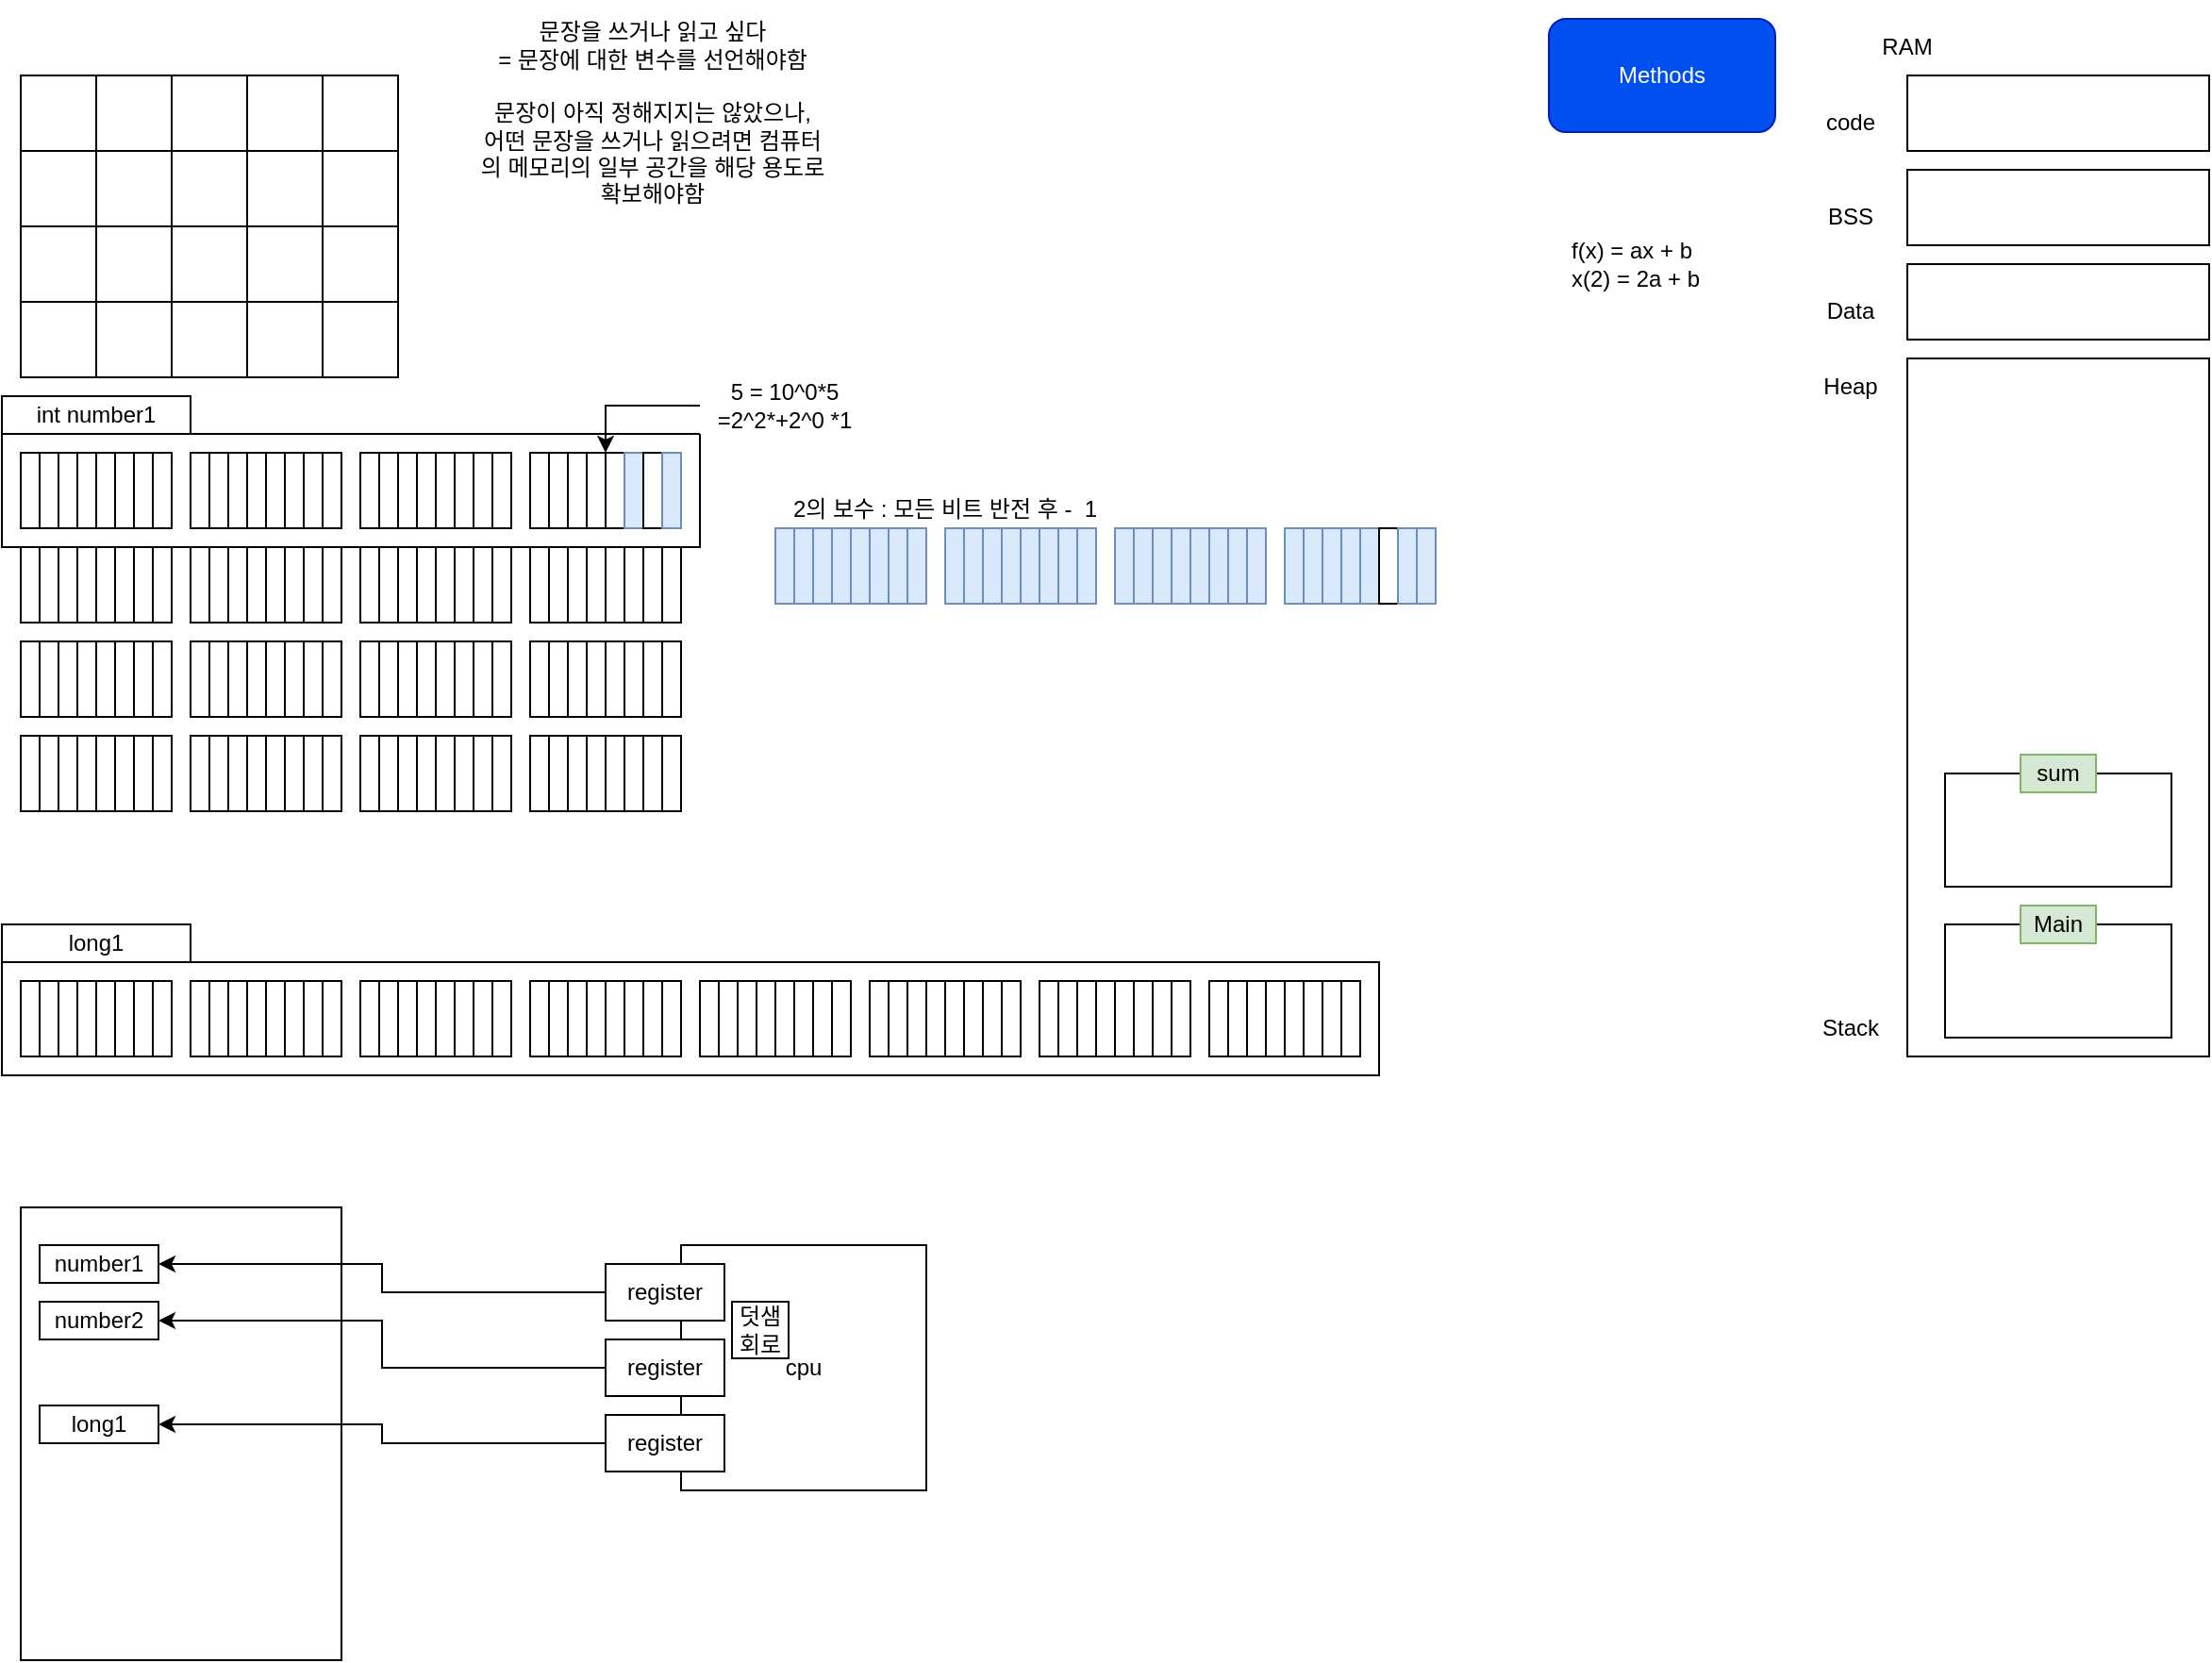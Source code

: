 <mxfile version="21.3.8" type="device">
  <diagram name="페이지-1" id="-MF90os4OYRvRn4rfq6e">
    <mxGraphModel dx="1199" dy="692" grid="1" gridSize="10" guides="1" tooltips="1" connect="1" arrows="1" fold="1" page="1" pageScale="1" pageWidth="827" pageHeight="1169" math="0" shadow="0">
      <root>
        <mxCell id="0" />
        <mxCell id="1" parent="0" />
        <mxCell id="99yKhhml4Z9IP-0FQXXE-305" value="" style="rounded=0;whiteSpace=wrap;html=1;" parent="1" vertex="1">
          <mxGeometry x="30" y="510" width="730" height="60" as="geometry" />
        </mxCell>
        <mxCell id="99yKhhml4Z9IP-0FQXXE-153" value="" style="rounded=0;whiteSpace=wrap;html=1;" parent="1" vertex="1">
          <mxGeometry x="30" y="230" width="370" height="60" as="geometry" />
        </mxCell>
        <mxCell id="99yKhhml4Z9IP-0FQXXE-1" value="" style="rounded=0;whiteSpace=wrap;html=1;" parent="1" vertex="1">
          <mxGeometry x="40" y="40" width="40" height="40" as="geometry" />
        </mxCell>
        <mxCell id="99yKhhml4Z9IP-0FQXXE-2" value="" style="rounded=0;whiteSpace=wrap;html=1;" parent="1" vertex="1">
          <mxGeometry x="80" y="40" width="40" height="40" as="geometry" />
        </mxCell>
        <mxCell id="99yKhhml4Z9IP-0FQXXE-3" value="" style="rounded=0;whiteSpace=wrap;html=1;" parent="1" vertex="1">
          <mxGeometry x="120" y="40" width="40" height="40" as="geometry" />
        </mxCell>
        <mxCell id="99yKhhml4Z9IP-0FQXXE-4" value="" style="rounded=0;whiteSpace=wrap;html=1;" parent="1" vertex="1">
          <mxGeometry x="160" y="40" width="40" height="40" as="geometry" />
        </mxCell>
        <mxCell id="99yKhhml4Z9IP-0FQXXE-5" value="" style="rounded=0;whiteSpace=wrap;html=1;" parent="1" vertex="1">
          <mxGeometry x="200" y="40" width="40" height="40" as="geometry" />
        </mxCell>
        <mxCell id="99yKhhml4Z9IP-0FQXXE-6" value="" style="rounded=0;whiteSpace=wrap;html=1;" parent="1" vertex="1">
          <mxGeometry x="40" y="80" width="40" height="40" as="geometry" />
        </mxCell>
        <mxCell id="99yKhhml4Z9IP-0FQXXE-7" value="" style="rounded=0;whiteSpace=wrap;html=1;" parent="1" vertex="1">
          <mxGeometry x="80" y="80" width="40" height="40" as="geometry" />
        </mxCell>
        <mxCell id="99yKhhml4Z9IP-0FQXXE-8" value="" style="rounded=0;whiteSpace=wrap;html=1;" parent="1" vertex="1">
          <mxGeometry x="120" y="80" width="40" height="40" as="geometry" />
        </mxCell>
        <mxCell id="99yKhhml4Z9IP-0FQXXE-9" value="" style="rounded=0;whiteSpace=wrap;html=1;" parent="1" vertex="1">
          <mxGeometry x="160" y="80" width="40" height="40" as="geometry" />
        </mxCell>
        <mxCell id="99yKhhml4Z9IP-0FQXXE-10" value="" style="rounded=0;whiteSpace=wrap;html=1;" parent="1" vertex="1">
          <mxGeometry x="200" y="80" width="40" height="40" as="geometry" />
        </mxCell>
        <mxCell id="99yKhhml4Z9IP-0FQXXE-11" value="" style="rounded=0;whiteSpace=wrap;html=1;" parent="1" vertex="1">
          <mxGeometry x="40" y="120" width="40" height="40" as="geometry" />
        </mxCell>
        <mxCell id="99yKhhml4Z9IP-0FQXXE-12" value="" style="rounded=0;whiteSpace=wrap;html=1;" parent="1" vertex="1">
          <mxGeometry x="80" y="120" width="40" height="40" as="geometry" />
        </mxCell>
        <mxCell id="99yKhhml4Z9IP-0FQXXE-13" value="" style="rounded=0;whiteSpace=wrap;html=1;" parent="1" vertex="1">
          <mxGeometry x="120" y="120" width="40" height="40" as="geometry" />
        </mxCell>
        <mxCell id="99yKhhml4Z9IP-0FQXXE-14" value="" style="rounded=0;whiteSpace=wrap;html=1;" parent="1" vertex="1">
          <mxGeometry x="160" y="120" width="40" height="40" as="geometry" />
        </mxCell>
        <mxCell id="99yKhhml4Z9IP-0FQXXE-15" value="" style="rounded=0;whiteSpace=wrap;html=1;" parent="1" vertex="1">
          <mxGeometry x="200" y="120" width="40" height="40" as="geometry" />
        </mxCell>
        <mxCell id="99yKhhml4Z9IP-0FQXXE-16" value="" style="rounded=0;whiteSpace=wrap;html=1;" parent="1" vertex="1">
          <mxGeometry x="40" y="160" width="40" height="40" as="geometry" />
        </mxCell>
        <mxCell id="99yKhhml4Z9IP-0FQXXE-17" value="" style="rounded=0;whiteSpace=wrap;html=1;" parent="1" vertex="1">
          <mxGeometry x="80" y="160" width="40" height="40" as="geometry" />
        </mxCell>
        <mxCell id="99yKhhml4Z9IP-0FQXXE-18" value="" style="rounded=0;whiteSpace=wrap;html=1;" parent="1" vertex="1">
          <mxGeometry x="120" y="160" width="40" height="40" as="geometry" />
        </mxCell>
        <mxCell id="99yKhhml4Z9IP-0FQXXE-19" value="" style="rounded=0;whiteSpace=wrap;html=1;" parent="1" vertex="1">
          <mxGeometry x="160" y="160" width="40" height="40" as="geometry" />
        </mxCell>
        <mxCell id="99yKhhml4Z9IP-0FQXXE-20" value="" style="rounded=0;whiteSpace=wrap;html=1;" parent="1" vertex="1">
          <mxGeometry x="200" y="160" width="40" height="40" as="geometry" />
        </mxCell>
        <mxCell id="99yKhhml4Z9IP-0FQXXE-21" value="문장을 쓰거나 읽고 싶다 &lt;br&gt;= 문장에 대한 변수를 선언해야함&lt;br&gt;&lt;br&gt;문장이 아직 정해지지는 않았으나,&lt;br&gt;어떤 문장을 쓰거나 읽으려면 컴퓨터의 메모리의 일부 공간을 해당 용도로 확보해야함" style="rounded=0;whiteSpace=wrap;html=1;strokeColor=none;" parent="1" vertex="1">
          <mxGeometry x="280" width="190" height="120" as="geometry" />
        </mxCell>
        <mxCell id="99yKhhml4Z9IP-0FQXXE-24" value="" style="rounded=0;whiteSpace=wrap;html=1;" parent="1" vertex="1">
          <mxGeometry x="40" y="240" width="10" height="40" as="geometry" />
        </mxCell>
        <mxCell id="99yKhhml4Z9IP-0FQXXE-26" value="" style="rounded=0;whiteSpace=wrap;html=1;" parent="1" vertex="1">
          <mxGeometry x="50" y="240" width="10" height="40" as="geometry" />
        </mxCell>
        <mxCell id="99yKhhml4Z9IP-0FQXXE-27" value="" style="rounded=0;whiteSpace=wrap;html=1;" parent="1" vertex="1">
          <mxGeometry x="60" y="240" width="10" height="40" as="geometry" />
        </mxCell>
        <mxCell id="99yKhhml4Z9IP-0FQXXE-28" value="" style="rounded=0;whiteSpace=wrap;html=1;" parent="1" vertex="1">
          <mxGeometry x="70" y="240" width="10" height="40" as="geometry" />
        </mxCell>
        <mxCell id="99yKhhml4Z9IP-0FQXXE-29" value="" style="rounded=0;whiteSpace=wrap;html=1;" parent="1" vertex="1">
          <mxGeometry x="80" y="240" width="10" height="40" as="geometry" />
        </mxCell>
        <mxCell id="99yKhhml4Z9IP-0FQXXE-30" value="" style="rounded=0;whiteSpace=wrap;html=1;" parent="1" vertex="1">
          <mxGeometry x="90" y="240" width="10" height="40" as="geometry" />
        </mxCell>
        <mxCell id="99yKhhml4Z9IP-0FQXXE-31" value="" style="rounded=0;whiteSpace=wrap;html=1;" parent="1" vertex="1">
          <mxGeometry x="100" y="240" width="10" height="40" as="geometry" />
        </mxCell>
        <mxCell id="99yKhhml4Z9IP-0FQXXE-32" value="" style="rounded=0;whiteSpace=wrap;html=1;" parent="1" vertex="1">
          <mxGeometry x="110" y="240" width="10" height="40" as="geometry" />
        </mxCell>
        <mxCell id="99yKhhml4Z9IP-0FQXXE-33" value="" style="rounded=0;whiteSpace=wrap;html=1;" parent="1" vertex="1">
          <mxGeometry x="130" y="240" width="10" height="40" as="geometry" />
        </mxCell>
        <mxCell id="99yKhhml4Z9IP-0FQXXE-34" value="" style="rounded=0;whiteSpace=wrap;html=1;" parent="1" vertex="1">
          <mxGeometry x="140" y="240" width="10" height="40" as="geometry" />
        </mxCell>
        <mxCell id="99yKhhml4Z9IP-0FQXXE-35" value="" style="rounded=0;whiteSpace=wrap;html=1;" parent="1" vertex="1">
          <mxGeometry x="150" y="240" width="10" height="40" as="geometry" />
        </mxCell>
        <mxCell id="99yKhhml4Z9IP-0FQXXE-36" value="" style="rounded=0;whiteSpace=wrap;html=1;" parent="1" vertex="1">
          <mxGeometry x="160" y="240" width="10" height="40" as="geometry" />
        </mxCell>
        <mxCell id="99yKhhml4Z9IP-0FQXXE-37" value="" style="rounded=0;whiteSpace=wrap;html=1;" parent="1" vertex="1">
          <mxGeometry x="170" y="240" width="10" height="40" as="geometry" />
        </mxCell>
        <mxCell id="99yKhhml4Z9IP-0FQXXE-38" value="" style="rounded=0;whiteSpace=wrap;html=1;" parent="1" vertex="1">
          <mxGeometry x="180" y="240" width="10" height="40" as="geometry" />
        </mxCell>
        <mxCell id="99yKhhml4Z9IP-0FQXXE-39" value="" style="rounded=0;whiteSpace=wrap;html=1;" parent="1" vertex="1">
          <mxGeometry x="190" y="240" width="10" height="40" as="geometry" />
        </mxCell>
        <mxCell id="99yKhhml4Z9IP-0FQXXE-40" value="" style="rounded=0;whiteSpace=wrap;html=1;" parent="1" vertex="1">
          <mxGeometry x="200" y="240" width="10" height="40" as="geometry" />
        </mxCell>
        <mxCell id="99yKhhml4Z9IP-0FQXXE-41" value="" style="rounded=0;whiteSpace=wrap;html=1;" parent="1" vertex="1">
          <mxGeometry x="220" y="240" width="10" height="40" as="geometry" />
        </mxCell>
        <mxCell id="99yKhhml4Z9IP-0FQXXE-42" value="" style="rounded=0;whiteSpace=wrap;html=1;" parent="1" vertex="1">
          <mxGeometry x="230" y="240" width="10" height="40" as="geometry" />
        </mxCell>
        <mxCell id="99yKhhml4Z9IP-0FQXXE-43" value="" style="rounded=0;whiteSpace=wrap;html=1;" parent="1" vertex="1">
          <mxGeometry x="240" y="240" width="10" height="40" as="geometry" />
        </mxCell>
        <mxCell id="99yKhhml4Z9IP-0FQXXE-44" value="" style="rounded=0;whiteSpace=wrap;html=1;" parent="1" vertex="1">
          <mxGeometry x="250" y="240" width="10" height="40" as="geometry" />
        </mxCell>
        <mxCell id="99yKhhml4Z9IP-0FQXXE-45" value="" style="rounded=0;whiteSpace=wrap;html=1;" parent="1" vertex="1">
          <mxGeometry x="260" y="240" width="10" height="40" as="geometry" />
        </mxCell>
        <mxCell id="99yKhhml4Z9IP-0FQXXE-46" value="" style="rounded=0;whiteSpace=wrap;html=1;" parent="1" vertex="1">
          <mxGeometry x="270" y="240" width="10" height="40" as="geometry" />
        </mxCell>
        <mxCell id="99yKhhml4Z9IP-0FQXXE-47" value="" style="rounded=0;whiteSpace=wrap;html=1;" parent="1" vertex="1">
          <mxGeometry x="280" y="240" width="10" height="40" as="geometry" />
        </mxCell>
        <mxCell id="99yKhhml4Z9IP-0FQXXE-48" value="" style="rounded=0;whiteSpace=wrap;html=1;" parent="1" vertex="1">
          <mxGeometry x="290" y="240" width="10" height="40" as="geometry" />
        </mxCell>
        <mxCell id="99yKhhml4Z9IP-0FQXXE-49" value="" style="rounded=0;whiteSpace=wrap;html=1;" parent="1" vertex="1">
          <mxGeometry x="310" y="240" width="10" height="40" as="geometry" />
        </mxCell>
        <mxCell id="99yKhhml4Z9IP-0FQXXE-50" value="" style="rounded=0;whiteSpace=wrap;html=1;" parent="1" vertex="1">
          <mxGeometry x="320" y="240" width="10" height="40" as="geometry" />
        </mxCell>
        <mxCell id="99yKhhml4Z9IP-0FQXXE-51" value="" style="rounded=0;whiteSpace=wrap;html=1;" parent="1" vertex="1">
          <mxGeometry x="330" y="240" width="10" height="40" as="geometry" />
        </mxCell>
        <mxCell id="99yKhhml4Z9IP-0FQXXE-52" value="" style="rounded=0;whiteSpace=wrap;html=1;" parent="1" vertex="1">
          <mxGeometry x="340" y="240" width="10" height="40" as="geometry" />
        </mxCell>
        <mxCell id="99yKhhml4Z9IP-0FQXXE-53" value="" style="rounded=0;whiteSpace=wrap;html=1;" parent="1" vertex="1">
          <mxGeometry x="350" y="240" width="10" height="40" as="geometry" />
        </mxCell>
        <mxCell id="99yKhhml4Z9IP-0FQXXE-54" value="" style="rounded=0;whiteSpace=wrap;html=1;fillColor=#dae8fc;strokeColor=#6c8ebf;" parent="1" vertex="1">
          <mxGeometry x="360" y="240" width="10" height="40" as="geometry" />
        </mxCell>
        <mxCell id="99yKhhml4Z9IP-0FQXXE-55" value="" style="rounded=0;whiteSpace=wrap;html=1;" parent="1" vertex="1">
          <mxGeometry x="370" y="240" width="10" height="40" as="geometry" />
        </mxCell>
        <mxCell id="99yKhhml4Z9IP-0FQXXE-56" value="" style="rounded=0;whiteSpace=wrap;html=1;fillColor=#dae8fc;strokeColor=#6c8ebf;" parent="1" vertex="1">
          <mxGeometry x="380" y="240" width="10" height="40" as="geometry" />
        </mxCell>
        <mxCell id="99yKhhml4Z9IP-0FQXXE-57" value="" style="rounded=0;whiteSpace=wrap;html=1;" parent="1" vertex="1">
          <mxGeometry x="40" y="290" width="10" height="40" as="geometry" />
        </mxCell>
        <mxCell id="99yKhhml4Z9IP-0FQXXE-58" value="" style="rounded=0;whiteSpace=wrap;html=1;" parent="1" vertex="1">
          <mxGeometry x="50" y="290" width="10" height="40" as="geometry" />
        </mxCell>
        <mxCell id="99yKhhml4Z9IP-0FQXXE-59" value="" style="rounded=0;whiteSpace=wrap;html=1;" parent="1" vertex="1">
          <mxGeometry x="60" y="290" width="10" height="40" as="geometry" />
        </mxCell>
        <mxCell id="99yKhhml4Z9IP-0FQXXE-60" value="" style="rounded=0;whiteSpace=wrap;html=1;" parent="1" vertex="1">
          <mxGeometry x="70" y="290" width="10" height="40" as="geometry" />
        </mxCell>
        <mxCell id="99yKhhml4Z9IP-0FQXXE-61" value="" style="rounded=0;whiteSpace=wrap;html=1;" parent="1" vertex="1">
          <mxGeometry x="80" y="290" width="10" height="40" as="geometry" />
        </mxCell>
        <mxCell id="99yKhhml4Z9IP-0FQXXE-62" value="" style="rounded=0;whiteSpace=wrap;html=1;" parent="1" vertex="1">
          <mxGeometry x="90" y="290" width="10" height="40" as="geometry" />
        </mxCell>
        <mxCell id="99yKhhml4Z9IP-0FQXXE-63" value="" style="rounded=0;whiteSpace=wrap;html=1;" parent="1" vertex="1">
          <mxGeometry x="100" y="290" width="10" height="40" as="geometry" />
        </mxCell>
        <mxCell id="99yKhhml4Z9IP-0FQXXE-64" value="" style="rounded=0;whiteSpace=wrap;html=1;" parent="1" vertex="1">
          <mxGeometry x="110" y="290" width="10" height="40" as="geometry" />
        </mxCell>
        <mxCell id="99yKhhml4Z9IP-0FQXXE-65" value="" style="rounded=0;whiteSpace=wrap;html=1;" parent="1" vertex="1">
          <mxGeometry x="130" y="290" width="10" height="40" as="geometry" />
        </mxCell>
        <mxCell id="99yKhhml4Z9IP-0FQXXE-66" value="" style="rounded=0;whiteSpace=wrap;html=1;" parent="1" vertex="1">
          <mxGeometry x="140" y="290" width="10" height="40" as="geometry" />
        </mxCell>
        <mxCell id="99yKhhml4Z9IP-0FQXXE-67" value="" style="rounded=0;whiteSpace=wrap;html=1;" parent="1" vertex="1">
          <mxGeometry x="150" y="290" width="10" height="40" as="geometry" />
        </mxCell>
        <mxCell id="99yKhhml4Z9IP-0FQXXE-68" value="" style="rounded=0;whiteSpace=wrap;html=1;" parent="1" vertex="1">
          <mxGeometry x="160" y="290" width="10" height="40" as="geometry" />
        </mxCell>
        <mxCell id="99yKhhml4Z9IP-0FQXXE-69" value="" style="rounded=0;whiteSpace=wrap;html=1;" parent="1" vertex="1">
          <mxGeometry x="170" y="290" width="10" height="40" as="geometry" />
        </mxCell>
        <mxCell id="99yKhhml4Z9IP-0FQXXE-70" value="" style="rounded=0;whiteSpace=wrap;html=1;" parent="1" vertex="1">
          <mxGeometry x="180" y="290" width="10" height="40" as="geometry" />
        </mxCell>
        <mxCell id="99yKhhml4Z9IP-0FQXXE-71" value="" style="rounded=0;whiteSpace=wrap;html=1;" parent="1" vertex="1">
          <mxGeometry x="190" y="290" width="10" height="40" as="geometry" />
        </mxCell>
        <mxCell id="99yKhhml4Z9IP-0FQXXE-72" value="" style="rounded=0;whiteSpace=wrap;html=1;" parent="1" vertex="1">
          <mxGeometry x="200" y="290" width="10" height="40" as="geometry" />
        </mxCell>
        <mxCell id="99yKhhml4Z9IP-0FQXXE-73" value="" style="rounded=0;whiteSpace=wrap;html=1;" parent="1" vertex="1">
          <mxGeometry x="220" y="290" width="10" height="40" as="geometry" />
        </mxCell>
        <mxCell id="99yKhhml4Z9IP-0FQXXE-74" value="" style="rounded=0;whiteSpace=wrap;html=1;" parent="1" vertex="1">
          <mxGeometry x="230" y="290" width="10" height="40" as="geometry" />
        </mxCell>
        <mxCell id="99yKhhml4Z9IP-0FQXXE-75" value="" style="rounded=0;whiteSpace=wrap;html=1;" parent="1" vertex="1">
          <mxGeometry x="240" y="290" width="10" height="40" as="geometry" />
        </mxCell>
        <mxCell id="99yKhhml4Z9IP-0FQXXE-76" value="" style="rounded=0;whiteSpace=wrap;html=1;" parent="1" vertex="1">
          <mxGeometry x="250" y="290" width="10" height="40" as="geometry" />
        </mxCell>
        <mxCell id="99yKhhml4Z9IP-0FQXXE-77" value="" style="rounded=0;whiteSpace=wrap;html=1;" parent="1" vertex="1">
          <mxGeometry x="260" y="290" width="10" height="40" as="geometry" />
        </mxCell>
        <mxCell id="99yKhhml4Z9IP-0FQXXE-78" value="" style="rounded=0;whiteSpace=wrap;html=1;" parent="1" vertex="1">
          <mxGeometry x="270" y="290" width="10" height="40" as="geometry" />
        </mxCell>
        <mxCell id="99yKhhml4Z9IP-0FQXXE-79" value="" style="rounded=0;whiteSpace=wrap;html=1;" parent="1" vertex="1">
          <mxGeometry x="280" y="290" width="10" height="40" as="geometry" />
        </mxCell>
        <mxCell id="99yKhhml4Z9IP-0FQXXE-80" value="" style="rounded=0;whiteSpace=wrap;html=1;" parent="1" vertex="1">
          <mxGeometry x="290" y="290" width="10" height="40" as="geometry" />
        </mxCell>
        <mxCell id="99yKhhml4Z9IP-0FQXXE-81" value="" style="rounded=0;whiteSpace=wrap;html=1;" parent="1" vertex="1">
          <mxGeometry x="310" y="290" width="10" height="40" as="geometry" />
        </mxCell>
        <mxCell id="99yKhhml4Z9IP-0FQXXE-82" value="" style="rounded=0;whiteSpace=wrap;html=1;" parent="1" vertex="1">
          <mxGeometry x="320" y="290" width="10" height="40" as="geometry" />
        </mxCell>
        <mxCell id="99yKhhml4Z9IP-0FQXXE-83" value="" style="rounded=0;whiteSpace=wrap;html=1;" parent="1" vertex="1">
          <mxGeometry x="330" y="290" width="10" height="40" as="geometry" />
        </mxCell>
        <mxCell id="99yKhhml4Z9IP-0FQXXE-84" value="" style="rounded=0;whiteSpace=wrap;html=1;" parent="1" vertex="1">
          <mxGeometry x="340" y="290" width="10" height="40" as="geometry" />
        </mxCell>
        <mxCell id="99yKhhml4Z9IP-0FQXXE-85" value="" style="rounded=0;whiteSpace=wrap;html=1;" parent="1" vertex="1">
          <mxGeometry x="350" y="290" width="10" height="40" as="geometry" />
        </mxCell>
        <mxCell id="99yKhhml4Z9IP-0FQXXE-86" value="" style="rounded=0;whiteSpace=wrap;html=1;" parent="1" vertex="1">
          <mxGeometry x="360" y="290" width="10" height="40" as="geometry" />
        </mxCell>
        <mxCell id="99yKhhml4Z9IP-0FQXXE-87" value="" style="rounded=0;whiteSpace=wrap;html=1;" parent="1" vertex="1">
          <mxGeometry x="370" y="290" width="10" height="40" as="geometry" />
        </mxCell>
        <mxCell id="99yKhhml4Z9IP-0FQXXE-88" value="" style="rounded=0;whiteSpace=wrap;html=1;" parent="1" vertex="1">
          <mxGeometry x="380" y="290" width="10" height="40" as="geometry" />
        </mxCell>
        <mxCell id="99yKhhml4Z9IP-0FQXXE-89" value="" style="rounded=0;whiteSpace=wrap;html=1;" parent="1" vertex="1">
          <mxGeometry x="40" y="340" width="10" height="40" as="geometry" />
        </mxCell>
        <mxCell id="99yKhhml4Z9IP-0FQXXE-90" value="" style="rounded=0;whiteSpace=wrap;html=1;" parent="1" vertex="1">
          <mxGeometry x="50" y="340" width="10" height="40" as="geometry" />
        </mxCell>
        <mxCell id="99yKhhml4Z9IP-0FQXXE-91" value="" style="rounded=0;whiteSpace=wrap;html=1;" parent="1" vertex="1">
          <mxGeometry x="60" y="340" width="10" height="40" as="geometry" />
        </mxCell>
        <mxCell id="99yKhhml4Z9IP-0FQXXE-92" value="" style="rounded=0;whiteSpace=wrap;html=1;" parent="1" vertex="1">
          <mxGeometry x="70" y="340" width="10" height="40" as="geometry" />
        </mxCell>
        <mxCell id="99yKhhml4Z9IP-0FQXXE-93" value="" style="rounded=0;whiteSpace=wrap;html=1;" parent="1" vertex="1">
          <mxGeometry x="80" y="340" width="10" height="40" as="geometry" />
        </mxCell>
        <mxCell id="99yKhhml4Z9IP-0FQXXE-94" value="" style="rounded=0;whiteSpace=wrap;html=1;" parent="1" vertex="1">
          <mxGeometry x="90" y="340" width="10" height="40" as="geometry" />
        </mxCell>
        <mxCell id="99yKhhml4Z9IP-0FQXXE-95" value="" style="rounded=0;whiteSpace=wrap;html=1;" parent="1" vertex="1">
          <mxGeometry x="100" y="340" width="10" height="40" as="geometry" />
        </mxCell>
        <mxCell id="99yKhhml4Z9IP-0FQXXE-96" value="" style="rounded=0;whiteSpace=wrap;html=1;" parent="1" vertex="1">
          <mxGeometry x="110" y="340" width="10" height="40" as="geometry" />
        </mxCell>
        <mxCell id="99yKhhml4Z9IP-0FQXXE-97" value="" style="rounded=0;whiteSpace=wrap;html=1;" parent="1" vertex="1">
          <mxGeometry x="130" y="340" width="10" height="40" as="geometry" />
        </mxCell>
        <mxCell id="99yKhhml4Z9IP-0FQXXE-98" value="" style="rounded=0;whiteSpace=wrap;html=1;" parent="1" vertex="1">
          <mxGeometry x="140" y="340" width="10" height="40" as="geometry" />
        </mxCell>
        <mxCell id="99yKhhml4Z9IP-0FQXXE-99" value="" style="rounded=0;whiteSpace=wrap;html=1;" parent="1" vertex="1">
          <mxGeometry x="150" y="340" width="10" height="40" as="geometry" />
        </mxCell>
        <mxCell id="99yKhhml4Z9IP-0FQXXE-100" value="" style="rounded=0;whiteSpace=wrap;html=1;" parent="1" vertex="1">
          <mxGeometry x="160" y="340" width="10" height="40" as="geometry" />
        </mxCell>
        <mxCell id="99yKhhml4Z9IP-0FQXXE-101" value="" style="rounded=0;whiteSpace=wrap;html=1;" parent="1" vertex="1">
          <mxGeometry x="170" y="340" width="10" height="40" as="geometry" />
        </mxCell>
        <mxCell id="99yKhhml4Z9IP-0FQXXE-102" value="" style="rounded=0;whiteSpace=wrap;html=1;" parent="1" vertex="1">
          <mxGeometry x="180" y="340" width="10" height="40" as="geometry" />
        </mxCell>
        <mxCell id="99yKhhml4Z9IP-0FQXXE-103" value="" style="rounded=0;whiteSpace=wrap;html=1;" parent="1" vertex="1">
          <mxGeometry x="190" y="340" width="10" height="40" as="geometry" />
        </mxCell>
        <mxCell id="99yKhhml4Z9IP-0FQXXE-104" value="" style="rounded=0;whiteSpace=wrap;html=1;" parent="1" vertex="1">
          <mxGeometry x="200" y="340" width="10" height="40" as="geometry" />
        </mxCell>
        <mxCell id="99yKhhml4Z9IP-0FQXXE-105" value="" style="rounded=0;whiteSpace=wrap;html=1;" parent="1" vertex="1">
          <mxGeometry x="220" y="340" width="10" height="40" as="geometry" />
        </mxCell>
        <mxCell id="99yKhhml4Z9IP-0FQXXE-106" value="" style="rounded=0;whiteSpace=wrap;html=1;" parent="1" vertex="1">
          <mxGeometry x="230" y="340" width="10" height="40" as="geometry" />
        </mxCell>
        <mxCell id="99yKhhml4Z9IP-0FQXXE-107" value="" style="rounded=0;whiteSpace=wrap;html=1;" parent="1" vertex="1">
          <mxGeometry x="240" y="340" width="10" height="40" as="geometry" />
        </mxCell>
        <mxCell id="99yKhhml4Z9IP-0FQXXE-108" value="" style="rounded=0;whiteSpace=wrap;html=1;" parent="1" vertex="1">
          <mxGeometry x="250" y="340" width="10" height="40" as="geometry" />
        </mxCell>
        <mxCell id="99yKhhml4Z9IP-0FQXXE-109" value="" style="rounded=0;whiteSpace=wrap;html=1;" parent="1" vertex="1">
          <mxGeometry x="260" y="340" width="10" height="40" as="geometry" />
        </mxCell>
        <mxCell id="99yKhhml4Z9IP-0FQXXE-110" value="" style="rounded=0;whiteSpace=wrap;html=1;" parent="1" vertex="1">
          <mxGeometry x="270" y="340" width="10" height="40" as="geometry" />
        </mxCell>
        <mxCell id="99yKhhml4Z9IP-0FQXXE-111" value="" style="rounded=0;whiteSpace=wrap;html=1;" parent="1" vertex="1">
          <mxGeometry x="280" y="340" width="10" height="40" as="geometry" />
        </mxCell>
        <mxCell id="99yKhhml4Z9IP-0FQXXE-112" value="" style="rounded=0;whiteSpace=wrap;html=1;" parent="1" vertex="1">
          <mxGeometry x="290" y="340" width="10" height="40" as="geometry" />
        </mxCell>
        <mxCell id="99yKhhml4Z9IP-0FQXXE-113" value="" style="rounded=0;whiteSpace=wrap;html=1;" parent="1" vertex="1">
          <mxGeometry x="310" y="340" width="10" height="40" as="geometry" />
        </mxCell>
        <mxCell id="99yKhhml4Z9IP-0FQXXE-114" value="" style="rounded=0;whiteSpace=wrap;html=1;" parent="1" vertex="1">
          <mxGeometry x="320" y="340" width="10" height="40" as="geometry" />
        </mxCell>
        <mxCell id="99yKhhml4Z9IP-0FQXXE-115" value="" style="rounded=0;whiteSpace=wrap;html=1;" parent="1" vertex="1">
          <mxGeometry x="330" y="340" width="10" height="40" as="geometry" />
        </mxCell>
        <mxCell id="99yKhhml4Z9IP-0FQXXE-116" value="" style="rounded=0;whiteSpace=wrap;html=1;" parent="1" vertex="1">
          <mxGeometry x="340" y="340" width="10" height="40" as="geometry" />
        </mxCell>
        <mxCell id="99yKhhml4Z9IP-0FQXXE-117" value="" style="rounded=0;whiteSpace=wrap;html=1;" parent="1" vertex="1">
          <mxGeometry x="350" y="340" width="10" height="40" as="geometry" />
        </mxCell>
        <mxCell id="99yKhhml4Z9IP-0FQXXE-118" value="" style="rounded=0;whiteSpace=wrap;html=1;" parent="1" vertex="1">
          <mxGeometry x="360" y="340" width="10" height="40" as="geometry" />
        </mxCell>
        <mxCell id="99yKhhml4Z9IP-0FQXXE-119" value="" style="rounded=0;whiteSpace=wrap;html=1;" parent="1" vertex="1">
          <mxGeometry x="370" y="340" width="10" height="40" as="geometry" />
        </mxCell>
        <mxCell id="99yKhhml4Z9IP-0FQXXE-120" value="" style="rounded=0;whiteSpace=wrap;html=1;" parent="1" vertex="1">
          <mxGeometry x="380" y="340" width="10" height="40" as="geometry" />
        </mxCell>
        <mxCell id="99yKhhml4Z9IP-0FQXXE-121" value="" style="rounded=0;whiteSpace=wrap;html=1;" parent="1" vertex="1">
          <mxGeometry x="40" y="390" width="10" height="40" as="geometry" />
        </mxCell>
        <mxCell id="99yKhhml4Z9IP-0FQXXE-122" value="" style="rounded=0;whiteSpace=wrap;html=1;" parent="1" vertex="1">
          <mxGeometry x="50" y="390" width="10" height="40" as="geometry" />
        </mxCell>
        <mxCell id="99yKhhml4Z9IP-0FQXXE-123" value="" style="rounded=0;whiteSpace=wrap;html=1;" parent="1" vertex="1">
          <mxGeometry x="60" y="390" width="10" height="40" as="geometry" />
        </mxCell>
        <mxCell id="99yKhhml4Z9IP-0FQXXE-124" value="" style="rounded=0;whiteSpace=wrap;html=1;" parent="1" vertex="1">
          <mxGeometry x="70" y="390" width="10" height="40" as="geometry" />
        </mxCell>
        <mxCell id="99yKhhml4Z9IP-0FQXXE-125" value="" style="rounded=0;whiteSpace=wrap;html=1;" parent="1" vertex="1">
          <mxGeometry x="80" y="390" width="10" height="40" as="geometry" />
        </mxCell>
        <mxCell id="99yKhhml4Z9IP-0FQXXE-126" value="" style="rounded=0;whiteSpace=wrap;html=1;" parent="1" vertex="1">
          <mxGeometry x="90" y="390" width="10" height="40" as="geometry" />
        </mxCell>
        <mxCell id="99yKhhml4Z9IP-0FQXXE-127" value="" style="rounded=0;whiteSpace=wrap;html=1;" parent="1" vertex="1">
          <mxGeometry x="100" y="390" width="10" height="40" as="geometry" />
        </mxCell>
        <mxCell id="99yKhhml4Z9IP-0FQXXE-128" value="" style="rounded=0;whiteSpace=wrap;html=1;" parent="1" vertex="1">
          <mxGeometry x="110" y="390" width="10" height="40" as="geometry" />
        </mxCell>
        <mxCell id="99yKhhml4Z9IP-0FQXXE-129" value="" style="rounded=0;whiteSpace=wrap;html=1;" parent="1" vertex="1">
          <mxGeometry x="130" y="390" width="10" height="40" as="geometry" />
        </mxCell>
        <mxCell id="99yKhhml4Z9IP-0FQXXE-130" value="" style="rounded=0;whiteSpace=wrap;html=1;" parent="1" vertex="1">
          <mxGeometry x="140" y="390" width="10" height="40" as="geometry" />
        </mxCell>
        <mxCell id="99yKhhml4Z9IP-0FQXXE-131" value="" style="rounded=0;whiteSpace=wrap;html=1;" parent="1" vertex="1">
          <mxGeometry x="150" y="390" width="10" height="40" as="geometry" />
        </mxCell>
        <mxCell id="99yKhhml4Z9IP-0FQXXE-132" value="" style="rounded=0;whiteSpace=wrap;html=1;" parent="1" vertex="1">
          <mxGeometry x="160" y="390" width="10" height="40" as="geometry" />
        </mxCell>
        <mxCell id="99yKhhml4Z9IP-0FQXXE-133" value="" style="rounded=0;whiteSpace=wrap;html=1;" parent="1" vertex="1">
          <mxGeometry x="170" y="390" width="10" height="40" as="geometry" />
        </mxCell>
        <mxCell id="99yKhhml4Z9IP-0FQXXE-134" value="" style="rounded=0;whiteSpace=wrap;html=1;" parent="1" vertex="1">
          <mxGeometry x="180" y="390" width="10" height="40" as="geometry" />
        </mxCell>
        <mxCell id="99yKhhml4Z9IP-0FQXXE-135" value="" style="rounded=0;whiteSpace=wrap;html=1;" parent="1" vertex="1">
          <mxGeometry x="190" y="390" width="10" height="40" as="geometry" />
        </mxCell>
        <mxCell id="99yKhhml4Z9IP-0FQXXE-136" value="" style="rounded=0;whiteSpace=wrap;html=1;" parent="1" vertex="1">
          <mxGeometry x="200" y="390" width="10" height="40" as="geometry" />
        </mxCell>
        <mxCell id="99yKhhml4Z9IP-0FQXXE-137" value="" style="rounded=0;whiteSpace=wrap;html=1;" parent="1" vertex="1">
          <mxGeometry x="220" y="390" width="10" height="40" as="geometry" />
        </mxCell>
        <mxCell id="99yKhhml4Z9IP-0FQXXE-138" value="" style="rounded=0;whiteSpace=wrap;html=1;" parent="1" vertex="1">
          <mxGeometry x="230" y="390" width="10" height="40" as="geometry" />
        </mxCell>
        <mxCell id="99yKhhml4Z9IP-0FQXXE-139" value="" style="rounded=0;whiteSpace=wrap;html=1;" parent="1" vertex="1">
          <mxGeometry x="240" y="390" width="10" height="40" as="geometry" />
        </mxCell>
        <mxCell id="99yKhhml4Z9IP-0FQXXE-140" value="" style="rounded=0;whiteSpace=wrap;html=1;" parent="1" vertex="1">
          <mxGeometry x="250" y="390" width="10" height="40" as="geometry" />
        </mxCell>
        <mxCell id="99yKhhml4Z9IP-0FQXXE-141" value="" style="rounded=0;whiteSpace=wrap;html=1;" parent="1" vertex="1">
          <mxGeometry x="260" y="390" width="10" height="40" as="geometry" />
        </mxCell>
        <mxCell id="99yKhhml4Z9IP-0FQXXE-142" value="" style="rounded=0;whiteSpace=wrap;html=1;" parent="1" vertex="1">
          <mxGeometry x="270" y="390" width="10" height="40" as="geometry" />
        </mxCell>
        <mxCell id="99yKhhml4Z9IP-0FQXXE-143" value="" style="rounded=0;whiteSpace=wrap;html=1;" parent="1" vertex="1">
          <mxGeometry x="280" y="390" width="10" height="40" as="geometry" />
        </mxCell>
        <mxCell id="99yKhhml4Z9IP-0FQXXE-144" value="" style="rounded=0;whiteSpace=wrap;html=1;" parent="1" vertex="1">
          <mxGeometry x="290" y="390" width="10" height="40" as="geometry" />
        </mxCell>
        <mxCell id="99yKhhml4Z9IP-0FQXXE-145" value="" style="rounded=0;whiteSpace=wrap;html=1;" parent="1" vertex="1">
          <mxGeometry x="310" y="390" width="10" height="40" as="geometry" />
        </mxCell>
        <mxCell id="99yKhhml4Z9IP-0FQXXE-146" value="" style="rounded=0;whiteSpace=wrap;html=1;" parent="1" vertex="1">
          <mxGeometry x="320" y="390" width="10" height="40" as="geometry" />
        </mxCell>
        <mxCell id="99yKhhml4Z9IP-0FQXXE-147" value="" style="rounded=0;whiteSpace=wrap;html=1;" parent="1" vertex="1">
          <mxGeometry x="330" y="390" width="10" height="40" as="geometry" />
        </mxCell>
        <mxCell id="99yKhhml4Z9IP-0FQXXE-148" value="" style="rounded=0;whiteSpace=wrap;html=1;" parent="1" vertex="1">
          <mxGeometry x="340" y="390" width="10" height="40" as="geometry" />
        </mxCell>
        <mxCell id="99yKhhml4Z9IP-0FQXXE-149" value="" style="rounded=0;whiteSpace=wrap;html=1;" parent="1" vertex="1">
          <mxGeometry x="350" y="390" width="10" height="40" as="geometry" />
        </mxCell>
        <mxCell id="99yKhhml4Z9IP-0FQXXE-150" value="" style="rounded=0;whiteSpace=wrap;html=1;" parent="1" vertex="1">
          <mxGeometry x="360" y="390" width="10" height="40" as="geometry" />
        </mxCell>
        <mxCell id="99yKhhml4Z9IP-0FQXXE-151" value="" style="rounded=0;whiteSpace=wrap;html=1;" parent="1" vertex="1">
          <mxGeometry x="370" y="390" width="10" height="40" as="geometry" />
        </mxCell>
        <mxCell id="99yKhhml4Z9IP-0FQXXE-152" value="" style="rounded=0;whiteSpace=wrap;html=1;" parent="1" vertex="1">
          <mxGeometry x="380" y="390" width="10" height="40" as="geometry" />
        </mxCell>
        <mxCell id="99yKhhml4Z9IP-0FQXXE-154" value="int number1" style="rounded=0;whiteSpace=wrap;html=1;" parent="1" vertex="1">
          <mxGeometry x="30" y="210" width="100" height="20" as="geometry" />
        </mxCell>
        <mxCell id="99yKhhml4Z9IP-0FQXXE-156" style="edgeStyle=orthogonalEdgeStyle;rounded=0;orthogonalLoop=1;jettySize=auto;html=1;exitX=0;exitY=0.5;exitDx=0;exitDy=0;entryX=0;entryY=0;entryDx=0;entryDy=0;" parent="1" source="99yKhhml4Z9IP-0FQXXE-155" target="99yKhhml4Z9IP-0FQXXE-53" edge="1">
          <mxGeometry relative="1" as="geometry" />
        </mxCell>
        <mxCell id="99yKhhml4Z9IP-0FQXXE-155" value="5 = 10^0*5&lt;br&gt;=2^2*+2^0 *1" style="rounded=0;whiteSpace=wrap;html=1;strokeColor=none;" parent="1" vertex="1">
          <mxGeometry x="400" y="200" width="90" height="30" as="geometry" />
        </mxCell>
        <mxCell id="99yKhhml4Z9IP-0FQXXE-158" value="2의 보수 : 모든 비트 반전 후 -&amp;nbsp; 1" style="rounded=0;whiteSpace=wrap;html=1;strokeColor=none;" parent="1" vertex="1">
          <mxGeometry x="440" y="260" width="180" height="20" as="geometry" />
        </mxCell>
        <mxCell id="99yKhhml4Z9IP-0FQXXE-159" value="" style="rounded=0;whiteSpace=wrap;html=1;fillColor=#dae8fc;strokeColor=#6c8ebf;" parent="1" vertex="1">
          <mxGeometry x="440" y="280" width="10" height="40" as="geometry" />
        </mxCell>
        <mxCell id="99yKhhml4Z9IP-0FQXXE-160" value="" style="rounded=0;whiteSpace=wrap;html=1;fillColor=#dae8fc;strokeColor=#6c8ebf;" parent="1" vertex="1">
          <mxGeometry x="450" y="280" width="10" height="40" as="geometry" />
        </mxCell>
        <mxCell id="99yKhhml4Z9IP-0FQXXE-161" value="" style="rounded=0;whiteSpace=wrap;html=1;fillColor=#dae8fc;strokeColor=#6c8ebf;" parent="1" vertex="1">
          <mxGeometry x="460" y="280" width="10" height="40" as="geometry" />
        </mxCell>
        <mxCell id="99yKhhml4Z9IP-0FQXXE-162" value="" style="rounded=0;whiteSpace=wrap;html=1;fillColor=#dae8fc;strokeColor=#6c8ebf;" parent="1" vertex="1">
          <mxGeometry x="470" y="280" width="10" height="40" as="geometry" />
        </mxCell>
        <mxCell id="99yKhhml4Z9IP-0FQXXE-163" value="" style="rounded=0;whiteSpace=wrap;html=1;fillColor=#dae8fc;strokeColor=#6c8ebf;" parent="1" vertex="1">
          <mxGeometry x="480" y="280" width="10" height="40" as="geometry" />
        </mxCell>
        <mxCell id="99yKhhml4Z9IP-0FQXXE-164" value="" style="rounded=0;whiteSpace=wrap;html=1;fillColor=#dae8fc;strokeColor=#6c8ebf;" parent="1" vertex="1">
          <mxGeometry x="490" y="280" width="10" height="40" as="geometry" />
        </mxCell>
        <mxCell id="99yKhhml4Z9IP-0FQXXE-165" value="" style="rounded=0;whiteSpace=wrap;html=1;fillColor=#dae8fc;strokeColor=#6c8ebf;" parent="1" vertex="1">
          <mxGeometry x="500" y="280" width="10" height="40" as="geometry" />
        </mxCell>
        <mxCell id="99yKhhml4Z9IP-0FQXXE-166" value="" style="rounded=0;whiteSpace=wrap;html=1;fillColor=#dae8fc;strokeColor=#6c8ebf;" parent="1" vertex="1">
          <mxGeometry x="510" y="280" width="10" height="40" as="geometry" />
        </mxCell>
        <mxCell id="99yKhhml4Z9IP-0FQXXE-167" value="" style="rounded=0;whiteSpace=wrap;html=1;fillColor=#dae8fc;strokeColor=#6c8ebf;" parent="1" vertex="1">
          <mxGeometry x="530" y="280" width="10" height="40" as="geometry" />
        </mxCell>
        <mxCell id="99yKhhml4Z9IP-0FQXXE-168" value="" style="rounded=0;whiteSpace=wrap;html=1;fillColor=#dae8fc;strokeColor=#6c8ebf;" parent="1" vertex="1">
          <mxGeometry x="540" y="280" width="10" height="40" as="geometry" />
        </mxCell>
        <mxCell id="99yKhhml4Z9IP-0FQXXE-169" value="" style="rounded=0;whiteSpace=wrap;html=1;fillColor=#dae8fc;strokeColor=#6c8ebf;" parent="1" vertex="1">
          <mxGeometry x="550" y="280" width="10" height="40" as="geometry" />
        </mxCell>
        <mxCell id="99yKhhml4Z9IP-0FQXXE-170" value="" style="rounded=0;whiteSpace=wrap;html=1;fillColor=#dae8fc;strokeColor=#6c8ebf;" parent="1" vertex="1">
          <mxGeometry x="560" y="280" width="10" height="40" as="geometry" />
        </mxCell>
        <mxCell id="99yKhhml4Z9IP-0FQXXE-171" value="" style="rounded=0;whiteSpace=wrap;html=1;fillColor=#dae8fc;strokeColor=#6c8ebf;" parent="1" vertex="1">
          <mxGeometry x="570" y="280" width="10" height="40" as="geometry" />
        </mxCell>
        <mxCell id="99yKhhml4Z9IP-0FQXXE-172" value="" style="rounded=0;whiteSpace=wrap;html=1;fillColor=#dae8fc;strokeColor=#6c8ebf;" parent="1" vertex="1">
          <mxGeometry x="580" y="280" width="10" height="40" as="geometry" />
        </mxCell>
        <mxCell id="99yKhhml4Z9IP-0FQXXE-173" value="" style="rounded=0;whiteSpace=wrap;html=1;fillColor=#dae8fc;strokeColor=#6c8ebf;" parent="1" vertex="1">
          <mxGeometry x="590" y="280" width="10" height="40" as="geometry" />
        </mxCell>
        <mxCell id="99yKhhml4Z9IP-0FQXXE-174" value="" style="rounded=0;whiteSpace=wrap;html=1;fillColor=#dae8fc;strokeColor=#6c8ebf;" parent="1" vertex="1">
          <mxGeometry x="600" y="280" width="10" height="40" as="geometry" />
        </mxCell>
        <mxCell id="99yKhhml4Z9IP-0FQXXE-175" value="" style="rounded=0;whiteSpace=wrap;html=1;fillColor=#dae8fc;strokeColor=#6c8ebf;" parent="1" vertex="1">
          <mxGeometry x="620" y="280" width="10" height="40" as="geometry" />
        </mxCell>
        <mxCell id="99yKhhml4Z9IP-0FQXXE-176" value="" style="rounded=0;whiteSpace=wrap;html=1;fillColor=#dae8fc;strokeColor=#6c8ebf;" parent="1" vertex="1">
          <mxGeometry x="630" y="280" width="10" height="40" as="geometry" />
        </mxCell>
        <mxCell id="99yKhhml4Z9IP-0FQXXE-177" value="" style="rounded=0;whiteSpace=wrap;html=1;fillColor=#dae8fc;strokeColor=#6c8ebf;" parent="1" vertex="1">
          <mxGeometry x="640" y="280" width="10" height="40" as="geometry" />
        </mxCell>
        <mxCell id="99yKhhml4Z9IP-0FQXXE-178" value="" style="rounded=0;whiteSpace=wrap;html=1;fillColor=#dae8fc;strokeColor=#6c8ebf;" parent="1" vertex="1">
          <mxGeometry x="650" y="280" width="10" height="40" as="geometry" />
        </mxCell>
        <mxCell id="99yKhhml4Z9IP-0FQXXE-179" value="" style="rounded=0;whiteSpace=wrap;html=1;fillColor=#dae8fc;strokeColor=#6c8ebf;" parent="1" vertex="1">
          <mxGeometry x="660" y="280" width="10" height="40" as="geometry" />
        </mxCell>
        <mxCell id="99yKhhml4Z9IP-0FQXXE-180" value="" style="rounded=0;whiteSpace=wrap;html=1;fillColor=#dae8fc;strokeColor=#6c8ebf;" parent="1" vertex="1">
          <mxGeometry x="670" y="280" width="10" height="40" as="geometry" />
        </mxCell>
        <mxCell id="99yKhhml4Z9IP-0FQXXE-181" value="" style="rounded=0;whiteSpace=wrap;html=1;fillColor=#dae8fc;strokeColor=#6c8ebf;" parent="1" vertex="1">
          <mxGeometry x="680" y="280" width="10" height="40" as="geometry" />
        </mxCell>
        <mxCell id="99yKhhml4Z9IP-0FQXXE-182" value="" style="rounded=0;whiteSpace=wrap;html=1;fillColor=#dae8fc;strokeColor=#6c8ebf;" parent="1" vertex="1">
          <mxGeometry x="690" y="280" width="10" height="40" as="geometry" />
        </mxCell>
        <mxCell id="99yKhhml4Z9IP-0FQXXE-183" value="" style="rounded=0;whiteSpace=wrap;html=1;fillColor=#dae8fc;strokeColor=#6c8ebf;" parent="1" vertex="1">
          <mxGeometry x="710" y="280" width="10" height="40" as="geometry" />
        </mxCell>
        <mxCell id="99yKhhml4Z9IP-0FQXXE-184" value="" style="rounded=0;whiteSpace=wrap;html=1;fillColor=#dae8fc;strokeColor=#6c8ebf;" parent="1" vertex="1">
          <mxGeometry x="720" y="280" width="10" height="40" as="geometry" />
        </mxCell>
        <mxCell id="99yKhhml4Z9IP-0FQXXE-185" value="" style="rounded=0;whiteSpace=wrap;html=1;fillColor=#dae8fc;strokeColor=#6c8ebf;" parent="1" vertex="1">
          <mxGeometry x="730" y="280" width="10" height="40" as="geometry" />
        </mxCell>
        <mxCell id="99yKhhml4Z9IP-0FQXXE-186" value="" style="rounded=0;whiteSpace=wrap;html=1;fillColor=#dae8fc;strokeColor=#6c8ebf;" parent="1" vertex="1">
          <mxGeometry x="740" y="280" width="10" height="40" as="geometry" />
        </mxCell>
        <mxCell id="99yKhhml4Z9IP-0FQXXE-187" value="" style="rounded=0;whiteSpace=wrap;html=1;fillColor=#dae8fc;strokeColor=#6c8ebf;" parent="1" vertex="1">
          <mxGeometry x="750" y="280" width="10" height="40" as="geometry" />
        </mxCell>
        <mxCell id="99yKhhml4Z9IP-0FQXXE-188" value="" style="rounded=0;whiteSpace=wrap;html=1;" parent="1" vertex="1">
          <mxGeometry x="760" y="280" width="10" height="40" as="geometry" />
        </mxCell>
        <mxCell id="99yKhhml4Z9IP-0FQXXE-189" value="" style="rounded=0;whiteSpace=wrap;html=1;fillColor=#dae8fc;strokeColor=#6c8ebf;" parent="1" vertex="1">
          <mxGeometry x="770" y="280" width="10" height="40" as="geometry" />
        </mxCell>
        <mxCell id="99yKhhml4Z9IP-0FQXXE-190" value="" style="rounded=0;whiteSpace=wrap;html=1;fillColor=#dae8fc;strokeColor=#6c8ebf;" parent="1" vertex="1">
          <mxGeometry x="780" y="280" width="10" height="40" as="geometry" />
        </mxCell>
        <mxCell id="99yKhhml4Z9IP-0FQXXE-191" value="" style="rounded=0;whiteSpace=wrap;html=1;" parent="1" vertex="1">
          <mxGeometry x="40" y="640" width="170" height="240" as="geometry" />
        </mxCell>
        <mxCell id="99yKhhml4Z9IP-0FQXXE-192" value="cpu" style="rounded=0;whiteSpace=wrap;html=1;" parent="1" vertex="1">
          <mxGeometry x="390" y="660" width="130" height="130" as="geometry" />
        </mxCell>
        <mxCell id="99yKhhml4Z9IP-0FQXXE-205" style="edgeStyle=orthogonalEdgeStyle;rounded=0;orthogonalLoop=1;jettySize=auto;html=1;exitX=0;exitY=0.5;exitDx=0;exitDy=0;entryX=1;entryY=0.5;entryDx=0;entryDy=0;" parent="1" source="99yKhhml4Z9IP-0FQXXE-194" target="99yKhhml4Z9IP-0FQXXE-197" edge="1">
          <mxGeometry relative="1" as="geometry" />
        </mxCell>
        <mxCell id="99yKhhml4Z9IP-0FQXXE-194" value="register" style="rounded=0;whiteSpace=wrap;html=1;" parent="1" vertex="1">
          <mxGeometry x="350" y="670" width="63" height="30" as="geometry" />
        </mxCell>
        <mxCell id="99yKhhml4Z9IP-0FQXXE-204" style="edgeStyle=orthogonalEdgeStyle;rounded=0;orthogonalLoop=1;jettySize=auto;html=1;exitX=0;exitY=0.5;exitDx=0;exitDy=0;entryX=1;entryY=0.5;entryDx=0;entryDy=0;" parent="1" source="99yKhhml4Z9IP-0FQXXE-195" target="99yKhhml4Z9IP-0FQXXE-198" edge="1">
          <mxGeometry relative="1" as="geometry" />
        </mxCell>
        <mxCell id="99yKhhml4Z9IP-0FQXXE-195" value="register" style="rounded=0;whiteSpace=wrap;html=1;" parent="1" vertex="1">
          <mxGeometry x="350" y="710" width="63" height="30" as="geometry" />
        </mxCell>
        <mxCell id="99yKhhml4Z9IP-0FQXXE-202" style="edgeStyle=orthogonalEdgeStyle;rounded=0;orthogonalLoop=1;jettySize=auto;html=1;exitX=0;exitY=0.5;exitDx=0;exitDy=0;entryX=1;entryY=0.5;entryDx=0;entryDy=0;" parent="1" source="99yKhhml4Z9IP-0FQXXE-196" target="99yKhhml4Z9IP-0FQXXE-199" edge="1">
          <mxGeometry relative="1" as="geometry" />
        </mxCell>
        <mxCell id="99yKhhml4Z9IP-0FQXXE-196" value="register" style="rounded=0;whiteSpace=wrap;html=1;" parent="1" vertex="1">
          <mxGeometry x="350" y="750" width="63" height="30" as="geometry" />
        </mxCell>
        <mxCell id="99yKhhml4Z9IP-0FQXXE-197" value="number1" style="rounded=0;whiteSpace=wrap;html=1;" parent="1" vertex="1">
          <mxGeometry x="50" y="660" width="63" height="20" as="geometry" />
        </mxCell>
        <mxCell id="99yKhhml4Z9IP-0FQXXE-198" value="number2" style="rounded=0;whiteSpace=wrap;html=1;" parent="1" vertex="1">
          <mxGeometry x="50" y="690" width="63" height="20" as="geometry" />
        </mxCell>
        <mxCell id="99yKhhml4Z9IP-0FQXXE-199" value="long1" style="rounded=0;whiteSpace=wrap;html=1;" parent="1" vertex="1">
          <mxGeometry x="50" y="745" width="63" height="20" as="geometry" />
        </mxCell>
        <mxCell id="99yKhhml4Z9IP-0FQXXE-206" value="덧샘&lt;br&gt;회로" style="rounded=0;whiteSpace=wrap;html=1;" parent="1" vertex="1">
          <mxGeometry x="417" y="690" width="30" height="30" as="geometry" />
        </mxCell>
        <mxCell id="99yKhhml4Z9IP-0FQXXE-306" value="long1" style="rounded=0;whiteSpace=wrap;html=1;" parent="1" vertex="1">
          <mxGeometry x="30" y="490" width="100" height="20" as="geometry" />
        </mxCell>
        <mxCell id="99yKhhml4Z9IP-0FQXXE-307" value="Methods" style="rounded=1;whiteSpace=wrap;html=1;fillColor=#0050ef;fontColor=#ffffff;strokeColor=#001DBC;" parent="1" vertex="1">
          <mxGeometry x="850" y="10" width="120" height="60" as="geometry" />
        </mxCell>
        <mxCell id="99yKhhml4Z9IP-0FQXXE-308" value="f(x) = ax + b&lt;br&gt;x(2) = 2a + b" style="rounded=0;whiteSpace=wrap;html=1;align=left;strokeColor=none;" parent="1" vertex="1">
          <mxGeometry x="860" y="100" width="120" height="80" as="geometry" />
        </mxCell>
        <mxCell id="99yKhhml4Z9IP-0FQXXE-309" value="" style="rounded=0;whiteSpace=wrap;html=1;" parent="1" vertex="1">
          <mxGeometry x="1040" y="40" width="160" height="40" as="geometry" />
        </mxCell>
        <mxCell id="99yKhhml4Z9IP-0FQXXE-310" value="" style="rounded=0;whiteSpace=wrap;html=1;" parent="1" vertex="1">
          <mxGeometry x="1040" y="90" width="160" height="40" as="geometry" />
        </mxCell>
        <mxCell id="99yKhhml4Z9IP-0FQXXE-311" value="" style="rounded=0;whiteSpace=wrap;html=1;" parent="1" vertex="1">
          <mxGeometry x="1040" y="140" width="160" height="40" as="geometry" />
        </mxCell>
        <mxCell id="99yKhhml4Z9IP-0FQXXE-312" value="" style="rounded=0;whiteSpace=wrap;html=1;" parent="1" vertex="1">
          <mxGeometry x="1040" y="190" width="160" height="370" as="geometry" />
        </mxCell>
        <mxCell id="99yKhhml4Z9IP-0FQXXE-313" value="code" style="text;html=1;strokeColor=none;fillColor=none;align=center;verticalAlign=middle;whiteSpace=wrap;rounded=0;" parent="1" vertex="1">
          <mxGeometry x="980" y="50" width="60" height="30" as="geometry" />
        </mxCell>
        <mxCell id="99yKhhml4Z9IP-0FQXXE-314" value="BSS" style="text;html=1;strokeColor=none;fillColor=none;align=center;verticalAlign=middle;whiteSpace=wrap;rounded=0;" parent="1" vertex="1">
          <mxGeometry x="980" y="100" width="60" height="30" as="geometry" />
        </mxCell>
        <mxCell id="99yKhhml4Z9IP-0FQXXE-315" value="Data" style="text;html=1;strokeColor=none;fillColor=none;align=center;verticalAlign=middle;whiteSpace=wrap;rounded=0;" parent="1" vertex="1">
          <mxGeometry x="980" y="150" width="60" height="30" as="geometry" />
        </mxCell>
        <mxCell id="99yKhhml4Z9IP-0FQXXE-316" value="Stack" style="text;html=1;strokeColor=none;fillColor=none;align=center;verticalAlign=middle;whiteSpace=wrap;rounded=0;" parent="1" vertex="1">
          <mxGeometry x="980" y="530" width="60" height="30" as="geometry" />
        </mxCell>
        <mxCell id="99yKhhml4Z9IP-0FQXXE-317" value="Heap" style="text;html=1;strokeColor=none;fillColor=none;align=center;verticalAlign=middle;whiteSpace=wrap;rounded=0;" parent="1" vertex="1">
          <mxGeometry x="980" y="190" width="60" height="30" as="geometry" />
        </mxCell>
        <mxCell id="99yKhhml4Z9IP-0FQXXE-240" value="" style="rounded=0;whiteSpace=wrap;html=1;container=0;" parent="1" vertex="1">
          <mxGeometry x="40" y="520" width="10" height="40" as="geometry" />
        </mxCell>
        <mxCell id="99yKhhml4Z9IP-0FQXXE-241" value="" style="rounded=0;whiteSpace=wrap;html=1;container=0;" parent="1" vertex="1">
          <mxGeometry x="50" y="520" width="10" height="40" as="geometry" />
        </mxCell>
        <mxCell id="99yKhhml4Z9IP-0FQXXE-242" value="" style="rounded=0;whiteSpace=wrap;html=1;container=0;" parent="1" vertex="1">
          <mxGeometry x="60" y="520" width="10" height="40" as="geometry" />
        </mxCell>
        <mxCell id="99yKhhml4Z9IP-0FQXXE-243" value="" style="rounded=0;whiteSpace=wrap;html=1;container=0;" parent="1" vertex="1">
          <mxGeometry x="70" y="520" width="10" height="40" as="geometry" />
        </mxCell>
        <mxCell id="99yKhhml4Z9IP-0FQXXE-244" value="" style="rounded=0;whiteSpace=wrap;html=1;container=0;" parent="1" vertex="1">
          <mxGeometry x="80" y="520" width="10" height="40" as="geometry" />
        </mxCell>
        <mxCell id="99yKhhml4Z9IP-0FQXXE-245" value="" style="rounded=0;whiteSpace=wrap;html=1;container=0;" parent="1" vertex="1">
          <mxGeometry x="90" y="520" width="10" height="40" as="geometry" />
        </mxCell>
        <mxCell id="99yKhhml4Z9IP-0FQXXE-246" value="" style="rounded=0;whiteSpace=wrap;html=1;container=0;" parent="1" vertex="1">
          <mxGeometry x="100" y="520" width="10" height="40" as="geometry" />
        </mxCell>
        <mxCell id="99yKhhml4Z9IP-0FQXXE-247" value="" style="rounded=0;whiteSpace=wrap;html=1;container=0;" parent="1" vertex="1">
          <mxGeometry x="110" y="520" width="10" height="40" as="geometry" />
        </mxCell>
        <mxCell id="99yKhhml4Z9IP-0FQXXE-248" value="" style="rounded=0;whiteSpace=wrap;html=1;container=0;" parent="1" vertex="1">
          <mxGeometry x="130" y="520" width="10" height="40" as="geometry" />
        </mxCell>
        <mxCell id="99yKhhml4Z9IP-0FQXXE-249" value="" style="rounded=0;whiteSpace=wrap;html=1;container=0;" parent="1" vertex="1">
          <mxGeometry x="140" y="520" width="10" height="40" as="geometry" />
        </mxCell>
        <mxCell id="99yKhhml4Z9IP-0FQXXE-250" value="" style="rounded=0;whiteSpace=wrap;html=1;container=0;" parent="1" vertex="1">
          <mxGeometry x="150" y="520" width="10" height="40" as="geometry" />
        </mxCell>
        <mxCell id="99yKhhml4Z9IP-0FQXXE-251" value="" style="rounded=0;whiteSpace=wrap;html=1;container=0;" parent="1" vertex="1">
          <mxGeometry x="160" y="520" width="10" height="40" as="geometry" />
        </mxCell>
        <mxCell id="99yKhhml4Z9IP-0FQXXE-252" value="" style="rounded=0;whiteSpace=wrap;html=1;container=0;" parent="1" vertex="1">
          <mxGeometry x="170" y="520" width="10" height="40" as="geometry" />
        </mxCell>
        <mxCell id="99yKhhml4Z9IP-0FQXXE-253" value="" style="rounded=0;whiteSpace=wrap;html=1;container=0;" parent="1" vertex="1">
          <mxGeometry x="180" y="520" width="10" height="40" as="geometry" />
        </mxCell>
        <mxCell id="99yKhhml4Z9IP-0FQXXE-254" value="" style="rounded=0;whiteSpace=wrap;html=1;container=0;" parent="1" vertex="1">
          <mxGeometry x="190" y="520" width="10" height="40" as="geometry" />
        </mxCell>
        <mxCell id="99yKhhml4Z9IP-0FQXXE-255" value="" style="rounded=0;whiteSpace=wrap;html=1;container=0;" parent="1" vertex="1">
          <mxGeometry x="200" y="520" width="10" height="40" as="geometry" />
        </mxCell>
        <mxCell id="99yKhhml4Z9IP-0FQXXE-256" value="" style="rounded=0;whiteSpace=wrap;html=1;container=0;" parent="1" vertex="1">
          <mxGeometry x="220" y="520" width="10" height="40" as="geometry" />
        </mxCell>
        <mxCell id="99yKhhml4Z9IP-0FQXXE-257" value="" style="rounded=0;whiteSpace=wrap;html=1;container=0;" parent="1" vertex="1">
          <mxGeometry x="230" y="520" width="10" height="40" as="geometry" />
        </mxCell>
        <mxCell id="99yKhhml4Z9IP-0FQXXE-258" value="" style="rounded=0;whiteSpace=wrap;html=1;container=0;" parent="1" vertex="1">
          <mxGeometry x="240" y="520" width="10" height="40" as="geometry" />
        </mxCell>
        <mxCell id="99yKhhml4Z9IP-0FQXXE-259" value="" style="rounded=0;whiteSpace=wrap;html=1;container=0;" parent="1" vertex="1">
          <mxGeometry x="250" y="520" width="10" height="40" as="geometry" />
        </mxCell>
        <mxCell id="99yKhhml4Z9IP-0FQXXE-260" value="" style="rounded=0;whiteSpace=wrap;html=1;container=0;" parent="1" vertex="1">
          <mxGeometry x="260" y="520" width="10" height="40" as="geometry" />
        </mxCell>
        <mxCell id="99yKhhml4Z9IP-0FQXXE-261" value="" style="rounded=0;whiteSpace=wrap;html=1;container=0;" parent="1" vertex="1">
          <mxGeometry x="270" y="520" width="10" height="40" as="geometry" />
        </mxCell>
        <mxCell id="99yKhhml4Z9IP-0FQXXE-262" value="" style="rounded=0;whiteSpace=wrap;html=1;container=0;" parent="1" vertex="1">
          <mxGeometry x="280" y="520" width="10" height="40" as="geometry" />
        </mxCell>
        <mxCell id="99yKhhml4Z9IP-0FQXXE-263" value="" style="rounded=0;whiteSpace=wrap;html=1;container=0;" parent="1" vertex="1">
          <mxGeometry x="290" y="520" width="10" height="40" as="geometry" />
        </mxCell>
        <mxCell id="99yKhhml4Z9IP-0FQXXE-264" value="" style="rounded=0;whiteSpace=wrap;html=1;container=0;" parent="1" vertex="1">
          <mxGeometry x="310" y="520" width="10" height="40" as="geometry" />
        </mxCell>
        <mxCell id="99yKhhml4Z9IP-0FQXXE-265" value="" style="rounded=0;whiteSpace=wrap;html=1;container=0;" parent="1" vertex="1">
          <mxGeometry x="320" y="520" width="10" height="40" as="geometry" />
        </mxCell>
        <mxCell id="99yKhhml4Z9IP-0FQXXE-266" value="" style="rounded=0;whiteSpace=wrap;html=1;container=0;" parent="1" vertex="1">
          <mxGeometry x="330" y="520" width="10" height="40" as="geometry" />
        </mxCell>
        <mxCell id="99yKhhml4Z9IP-0FQXXE-267" value="" style="rounded=0;whiteSpace=wrap;html=1;container=0;" parent="1" vertex="1">
          <mxGeometry x="340" y="520" width="10" height="40" as="geometry" />
        </mxCell>
        <mxCell id="99yKhhml4Z9IP-0FQXXE-268" value="" style="rounded=0;whiteSpace=wrap;html=1;container=0;" parent="1" vertex="1">
          <mxGeometry x="350" y="520" width="10" height="40" as="geometry" />
        </mxCell>
        <mxCell id="99yKhhml4Z9IP-0FQXXE-269" value="" style="rounded=0;whiteSpace=wrap;html=1;container=0;" parent="1" vertex="1">
          <mxGeometry x="360" y="520" width="10" height="40" as="geometry" />
        </mxCell>
        <mxCell id="99yKhhml4Z9IP-0FQXXE-270" value="" style="rounded=0;whiteSpace=wrap;html=1;container=0;" parent="1" vertex="1">
          <mxGeometry x="370" y="520" width="10" height="40" as="geometry" />
        </mxCell>
        <mxCell id="99yKhhml4Z9IP-0FQXXE-271" value="" style="rounded=0;whiteSpace=wrap;html=1;container=0;" parent="1" vertex="1">
          <mxGeometry x="380" y="520" width="10" height="40" as="geometry" />
        </mxCell>
        <mxCell id="99yKhhml4Z9IP-0FQXXE-272" value="" style="rounded=0;whiteSpace=wrap;html=1;container=0;" parent="1" vertex="1">
          <mxGeometry x="400" y="520" width="10" height="40" as="geometry" />
        </mxCell>
        <mxCell id="99yKhhml4Z9IP-0FQXXE-273" value="" style="rounded=0;whiteSpace=wrap;html=1;container=0;" parent="1" vertex="1">
          <mxGeometry x="410" y="520" width="10" height="40" as="geometry" />
        </mxCell>
        <mxCell id="99yKhhml4Z9IP-0FQXXE-274" value="" style="rounded=0;whiteSpace=wrap;html=1;container=0;" parent="1" vertex="1">
          <mxGeometry x="420" y="520" width="10" height="40" as="geometry" />
        </mxCell>
        <mxCell id="99yKhhml4Z9IP-0FQXXE-275" value="" style="rounded=0;whiteSpace=wrap;html=1;container=0;" parent="1" vertex="1">
          <mxGeometry x="430" y="520" width="10" height="40" as="geometry" />
        </mxCell>
        <mxCell id="99yKhhml4Z9IP-0FQXXE-276" value="" style="rounded=0;whiteSpace=wrap;html=1;container=0;" parent="1" vertex="1">
          <mxGeometry x="440" y="520" width="10" height="40" as="geometry" />
        </mxCell>
        <mxCell id="99yKhhml4Z9IP-0FQXXE-277" value="" style="rounded=0;whiteSpace=wrap;html=1;container=0;" parent="1" vertex="1">
          <mxGeometry x="450" y="520" width="10" height="40" as="geometry" />
        </mxCell>
        <mxCell id="99yKhhml4Z9IP-0FQXXE-278" value="" style="rounded=0;whiteSpace=wrap;html=1;container=0;" parent="1" vertex="1">
          <mxGeometry x="460" y="520" width="10" height="40" as="geometry" />
        </mxCell>
        <mxCell id="99yKhhml4Z9IP-0FQXXE-279" value="" style="rounded=0;whiteSpace=wrap;html=1;container=0;" parent="1" vertex="1">
          <mxGeometry x="470" y="520" width="10" height="40" as="geometry" />
        </mxCell>
        <mxCell id="99yKhhml4Z9IP-0FQXXE-280" value="" style="rounded=0;whiteSpace=wrap;html=1;container=0;" parent="1" vertex="1">
          <mxGeometry x="490" y="520" width="10" height="40" as="geometry" />
        </mxCell>
        <mxCell id="99yKhhml4Z9IP-0FQXXE-281" value="" style="rounded=0;whiteSpace=wrap;html=1;container=0;" parent="1" vertex="1">
          <mxGeometry x="500" y="520" width="10" height="40" as="geometry" />
        </mxCell>
        <mxCell id="99yKhhml4Z9IP-0FQXXE-282" value="" style="rounded=0;whiteSpace=wrap;html=1;container=0;" parent="1" vertex="1">
          <mxGeometry x="510" y="520" width="10" height="40" as="geometry" />
        </mxCell>
        <mxCell id="99yKhhml4Z9IP-0FQXXE-283" value="" style="rounded=0;whiteSpace=wrap;html=1;container=0;" parent="1" vertex="1">
          <mxGeometry x="520" y="520" width="10" height="40" as="geometry" />
        </mxCell>
        <mxCell id="99yKhhml4Z9IP-0FQXXE-284" value="" style="rounded=0;whiteSpace=wrap;html=1;container=0;" parent="1" vertex="1">
          <mxGeometry x="530" y="520" width="10" height="40" as="geometry" />
        </mxCell>
        <mxCell id="99yKhhml4Z9IP-0FQXXE-285" value="" style="rounded=0;whiteSpace=wrap;html=1;container=0;" parent="1" vertex="1">
          <mxGeometry x="540" y="520" width="10" height="40" as="geometry" />
        </mxCell>
        <mxCell id="99yKhhml4Z9IP-0FQXXE-286" value="" style="rounded=0;whiteSpace=wrap;html=1;container=0;" parent="1" vertex="1">
          <mxGeometry x="550" y="520" width="10" height="40" as="geometry" />
        </mxCell>
        <mxCell id="99yKhhml4Z9IP-0FQXXE-287" value="" style="rounded=0;whiteSpace=wrap;html=1;container=0;" parent="1" vertex="1">
          <mxGeometry x="560" y="520" width="10" height="40" as="geometry" />
        </mxCell>
        <mxCell id="99yKhhml4Z9IP-0FQXXE-288" value="" style="rounded=0;whiteSpace=wrap;html=1;container=0;" parent="1" vertex="1">
          <mxGeometry x="580" y="520" width="10" height="40" as="geometry" />
        </mxCell>
        <mxCell id="99yKhhml4Z9IP-0FQXXE-289" value="" style="rounded=0;whiteSpace=wrap;html=1;container=0;" parent="1" vertex="1">
          <mxGeometry x="590" y="520" width="10" height="40" as="geometry" />
        </mxCell>
        <mxCell id="99yKhhml4Z9IP-0FQXXE-290" value="" style="rounded=0;whiteSpace=wrap;html=1;container=0;" parent="1" vertex="1">
          <mxGeometry x="600" y="520" width="10" height="40" as="geometry" />
        </mxCell>
        <mxCell id="99yKhhml4Z9IP-0FQXXE-291" value="" style="rounded=0;whiteSpace=wrap;html=1;container=0;" parent="1" vertex="1">
          <mxGeometry x="610" y="520" width="10" height="40" as="geometry" />
        </mxCell>
        <mxCell id="99yKhhml4Z9IP-0FQXXE-292" value="" style="rounded=0;whiteSpace=wrap;html=1;container=0;" parent="1" vertex="1">
          <mxGeometry x="620" y="520" width="10" height="40" as="geometry" />
        </mxCell>
        <mxCell id="99yKhhml4Z9IP-0FQXXE-293" value="" style="rounded=0;whiteSpace=wrap;html=1;container=0;" parent="1" vertex="1">
          <mxGeometry x="630" y="520" width="10" height="40" as="geometry" />
        </mxCell>
        <mxCell id="99yKhhml4Z9IP-0FQXXE-294" value="" style="rounded=0;whiteSpace=wrap;html=1;container=0;" parent="1" vertex="1">
          <mxGeometry x="640" y="520" width="10" height="40" as="geometry" />
        </mxCell>
        <mxCell id="99yKhhml4Z9IP-0FQXXE-295" value="" style="rounded=0;whiteSpace=wrap;html=1;container=0;" parent="1" vertex="1">
          <mxGeometry x="650" y="520" width="10" height="40" as="geometry" />
        </mxCell>
        <mxCell id="99yKhhml4Z9IP-0FQXXE-296" value="" style="rounded=0;whiteSpace=wrap;html=1;container=0;" parent="1" vertex="1">
          <mxGeometry x="670" y="520" width="10" height="40" as="geometry" />
        </mxCell>
        <mxCell id="99yKhhml4Z9IP-0FQXXE-297" value="" style="rounded=0;whiteSpace=wrap;html=1;container=0;" parent="1" vertex="1">
          <mxGeometry x="680" y="520" width="10" height="40" as="geometry" />
        </mxCell>
        <mxCell id="99yKhhml4Z9IP-0FQXXE-298" value="" style="rounded=0;whiteSpace=wrap;html=1;container=0;" parent="1" vertex="1">
          <mxGeometry x="690" y="520" width="10" height="40" as="geometry" />
        </mxCell>
        <mxCell id="99yKhhml4Z9IP-0FQXXE-299" value="" style="rounded=0;whiteSpace=wrap;html=1;container=0;" parent="1" vertex="1">
          <mxGeometry x="700" y="520" width="10" height="40" as="geometry" />
        </mxCell>
        <mxCell id="99yKhhml4Z9IP-0FQXXE-300" value="" style="rounded=0;whiteSpace=wrap;html=1;container=0;" parent="1" vertex="1">
          <mxGeometry x="710" y="520" width="10" height="40" as="geometry" />
        </mxCell>
        <mxCell id="99yKhhml4Z9IP-0FQXXE-301" value="" style="rounded=0;whiteSpace=wrap;html=1;container=0;" parent="1" vertex="1">
          <mxGeometry x="720" y="520" width="10" height="40" as="geometry" />
        </mxCell>
        <mxCell id="99yKhhml4Z9IP-0FQXXE-302" value="" style="rounded=0;whiteSpace=wrap;html=1;container=0;" parent="1" vertex="1">
          <mxGeometry x="730" y="520" width="10" height="40" as="geometry" />
        </mxCell>
        <mxCell id="99yKhhml4Z9IP-0FQXXE-303" value="" style="rounded=0;whiteSpace=wrap;html=1;container=0;" parent="1" vertex="1">
          <mxGeometry x="740" y="520" width="10" height="40" as="geometry" />
        </mxCell>
        <mxCell id="68ag1S63PL9AcIXMRGYB-9" value="RAM" style="text;html=1;strokeColor=none;fillColor=none;align=center;verticalAlign=middle;whiteSpace=wrap;rounded=0;" vertex="1" parent="1">
          <mxGeometry x="1010" y="10" width="60" height="30" as="geometry" />
        </mxCell>
        <mxCell id="68ag1S63PL9AcIXMRGYB-10" value="" style="rounded=0;whiteSpace=wrap;html=1;" vertex="1" parent="1">
          <mxGeometry x="1060" y="410" width="120" height="60" as="geometry" />
        </mxCell>
        <mxCell id="68ag1S63PL9AcIXMRGYB-12" value="sum" style="rounded=0;whiteSpace=wrap;html=1;fillColor=#d5e8d4;strokeColor=#82b366;" vertex="1" parent="1">
          <mxGeometry x="1100" y="400" width="40" height="20" as="geometry" />
        </mxCell>
        <mxCell id="68ag1S63PL9AcIXMRGYB-15" value="" style="rounded=0;whiteSpace=wrap;html=1;" vertex="1" parent="1">
          <mxGeometry x="1060" y="490" width="120" height="60" as="geometry" />
        </mxCell>
        <mxCell id="68ag1S63PL9AcIXMRGYB-16" value="Main" style="rounded=0;whiteSpace=wrap;html=1;fillColor=#d5e8d4;strokeColor=#82b366;" vertex="1" parent="1">
          <mxGeometry x="1100" y="480" width="40" height="20" as="geometry" />
        </mxCell>
      </root>
    </mxGraphModel>
  </diagram>
</mxfile>
